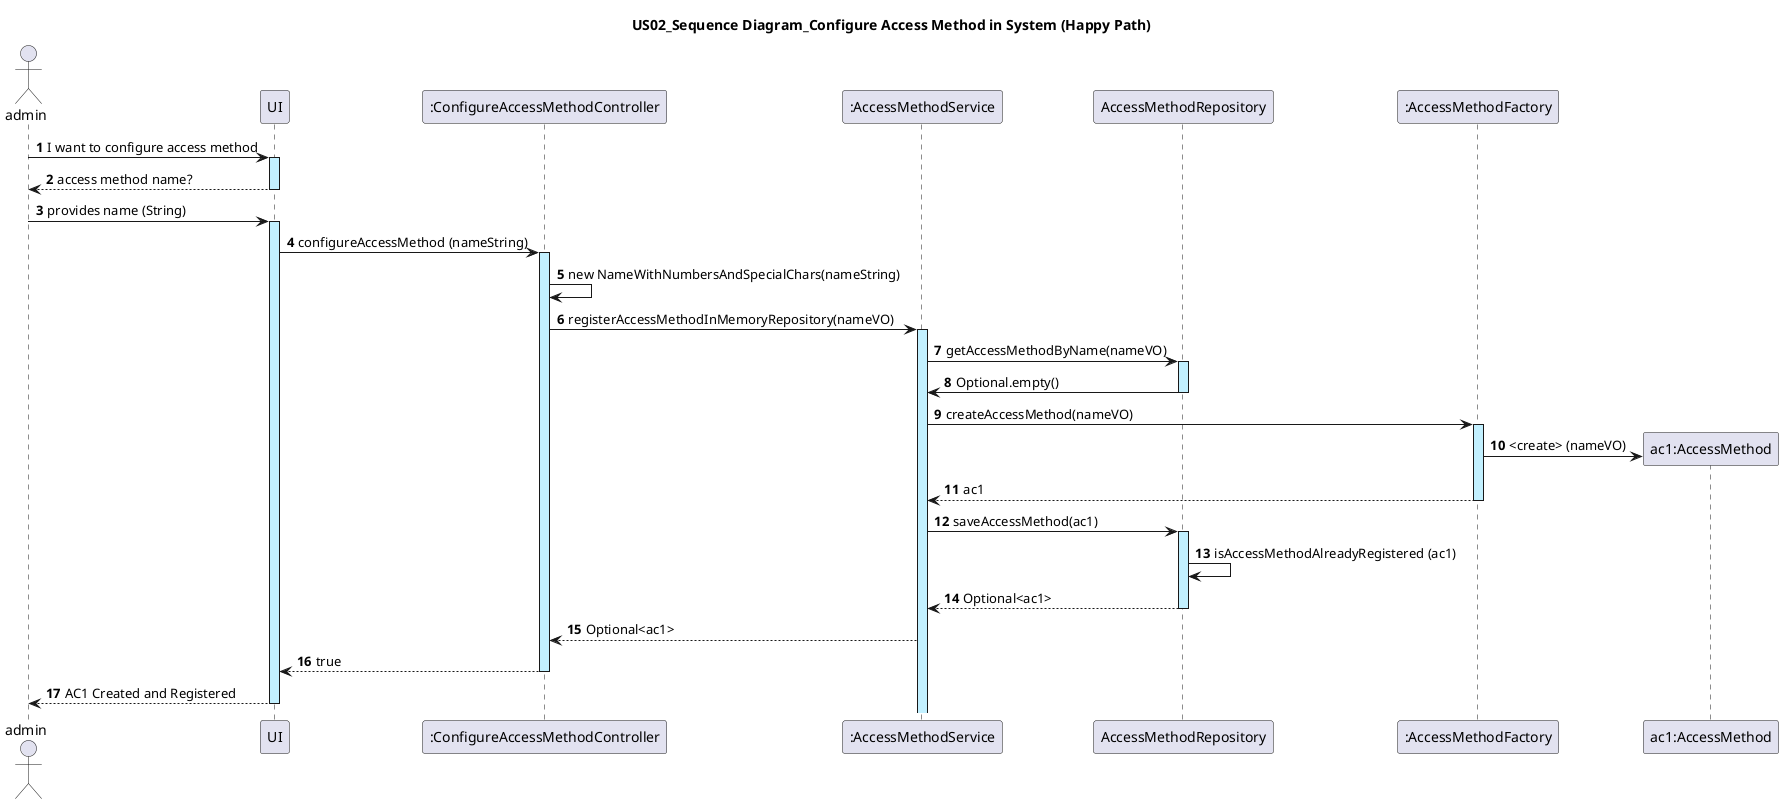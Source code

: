@startuml
actor admin
autonumber

title: US02_Sequence Diagram_Configure Access Method in System (Happy Path)

admin -> UI ++ #application : I want to configure access method
UI --> admin -- : access method name?
admin -> UI ++ #application :provides name (String)
UI -> ":ConfigureAccessMethodController" as ConfigureAccessMethodController ++ #application : configureAccessMethod (nameString)
ConfigureAccessMethodController -> ConfigureAccessMethodController: new NameWithNumbersAndSpecialChars(nameString)
ConfigureAccessMethodController -> ":AccessMethodService" ++ #application: registerAccessMethodInMemoryRepository(nameVO)

":AccessMethodService" -> AccessMethodRepository ++ #application:  getAccessMethodByName(nameVO)
AccessMethodRepository -> ":AccessMethodService" --: Optional.empty()
":AccessMethodService" -> ":AccessMethodFactory" as AccessMethodFactory ++ #application : createAccessMethod(nameVO)
create "ac1:AccessMethod" as AccessMethod
AccessMethodFactory -> AccessMethod  #application  : <create> (nameVO)
AccessMethodFactory --> ":AccessMethodService" -- : ac1

":AccessMethodService" -> ":AccessMethodRepository" as AccessMethodRepository ++ #application : saveAccessMethod(ac1)

AccessMethodRepository -> AccessMethodRepository : isAccessMethodAlreadyRegistered (ac1)

AccessMethodRepository --> ":AccessMethodService" --:  Optional<ac1>

":AccessMethodService" --> ConfigureAccessMethodController: Optional<ac1>
ConfigureAccessMethodController --> UI --: true
UI --> admin --: AC1 Created and Registered
@enduml